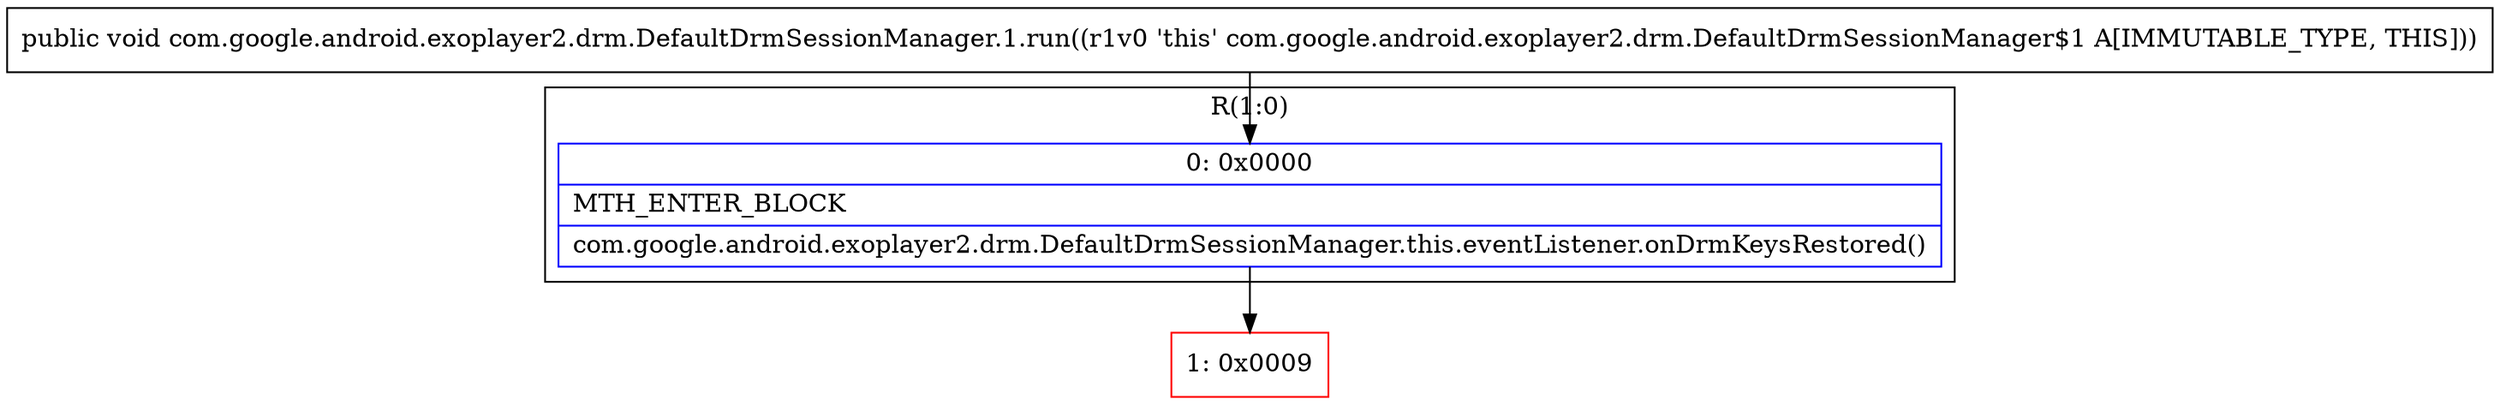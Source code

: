 digraph "CFG forcom.google.android.exoplayer2.drm.DefaultDrmSessionManager.1.run()V" {
subgraph cluster_Region_1635736049 {
label = "R(1:0)";
node [shape=record,color=blue];
Node_0 [shape=record,label="{0\:\ 0x0000|MTH_ENTER_BLOCK\l|com.google.android.exoplayer2.drm.DefaultDrmSessionManager.this.eventListener.onDrmKeysRestored()\l}"];
}
Node_1 [shape=record,color=red,label="{1\:\ 0x0009}"];
MethodNode[shape=record,label="{public void com.google.android.exoplayer2.drm.DefaultDrmSessionManager.1.run((r1v0 'this' com.google.android.exoplayer2.drm.DefaultDrmSessionManager$1 A[IMMUTABLE_TYPE, THIS])) }"];
MethodNode -> Node_0;
Node_0 -> Node_1;
}

